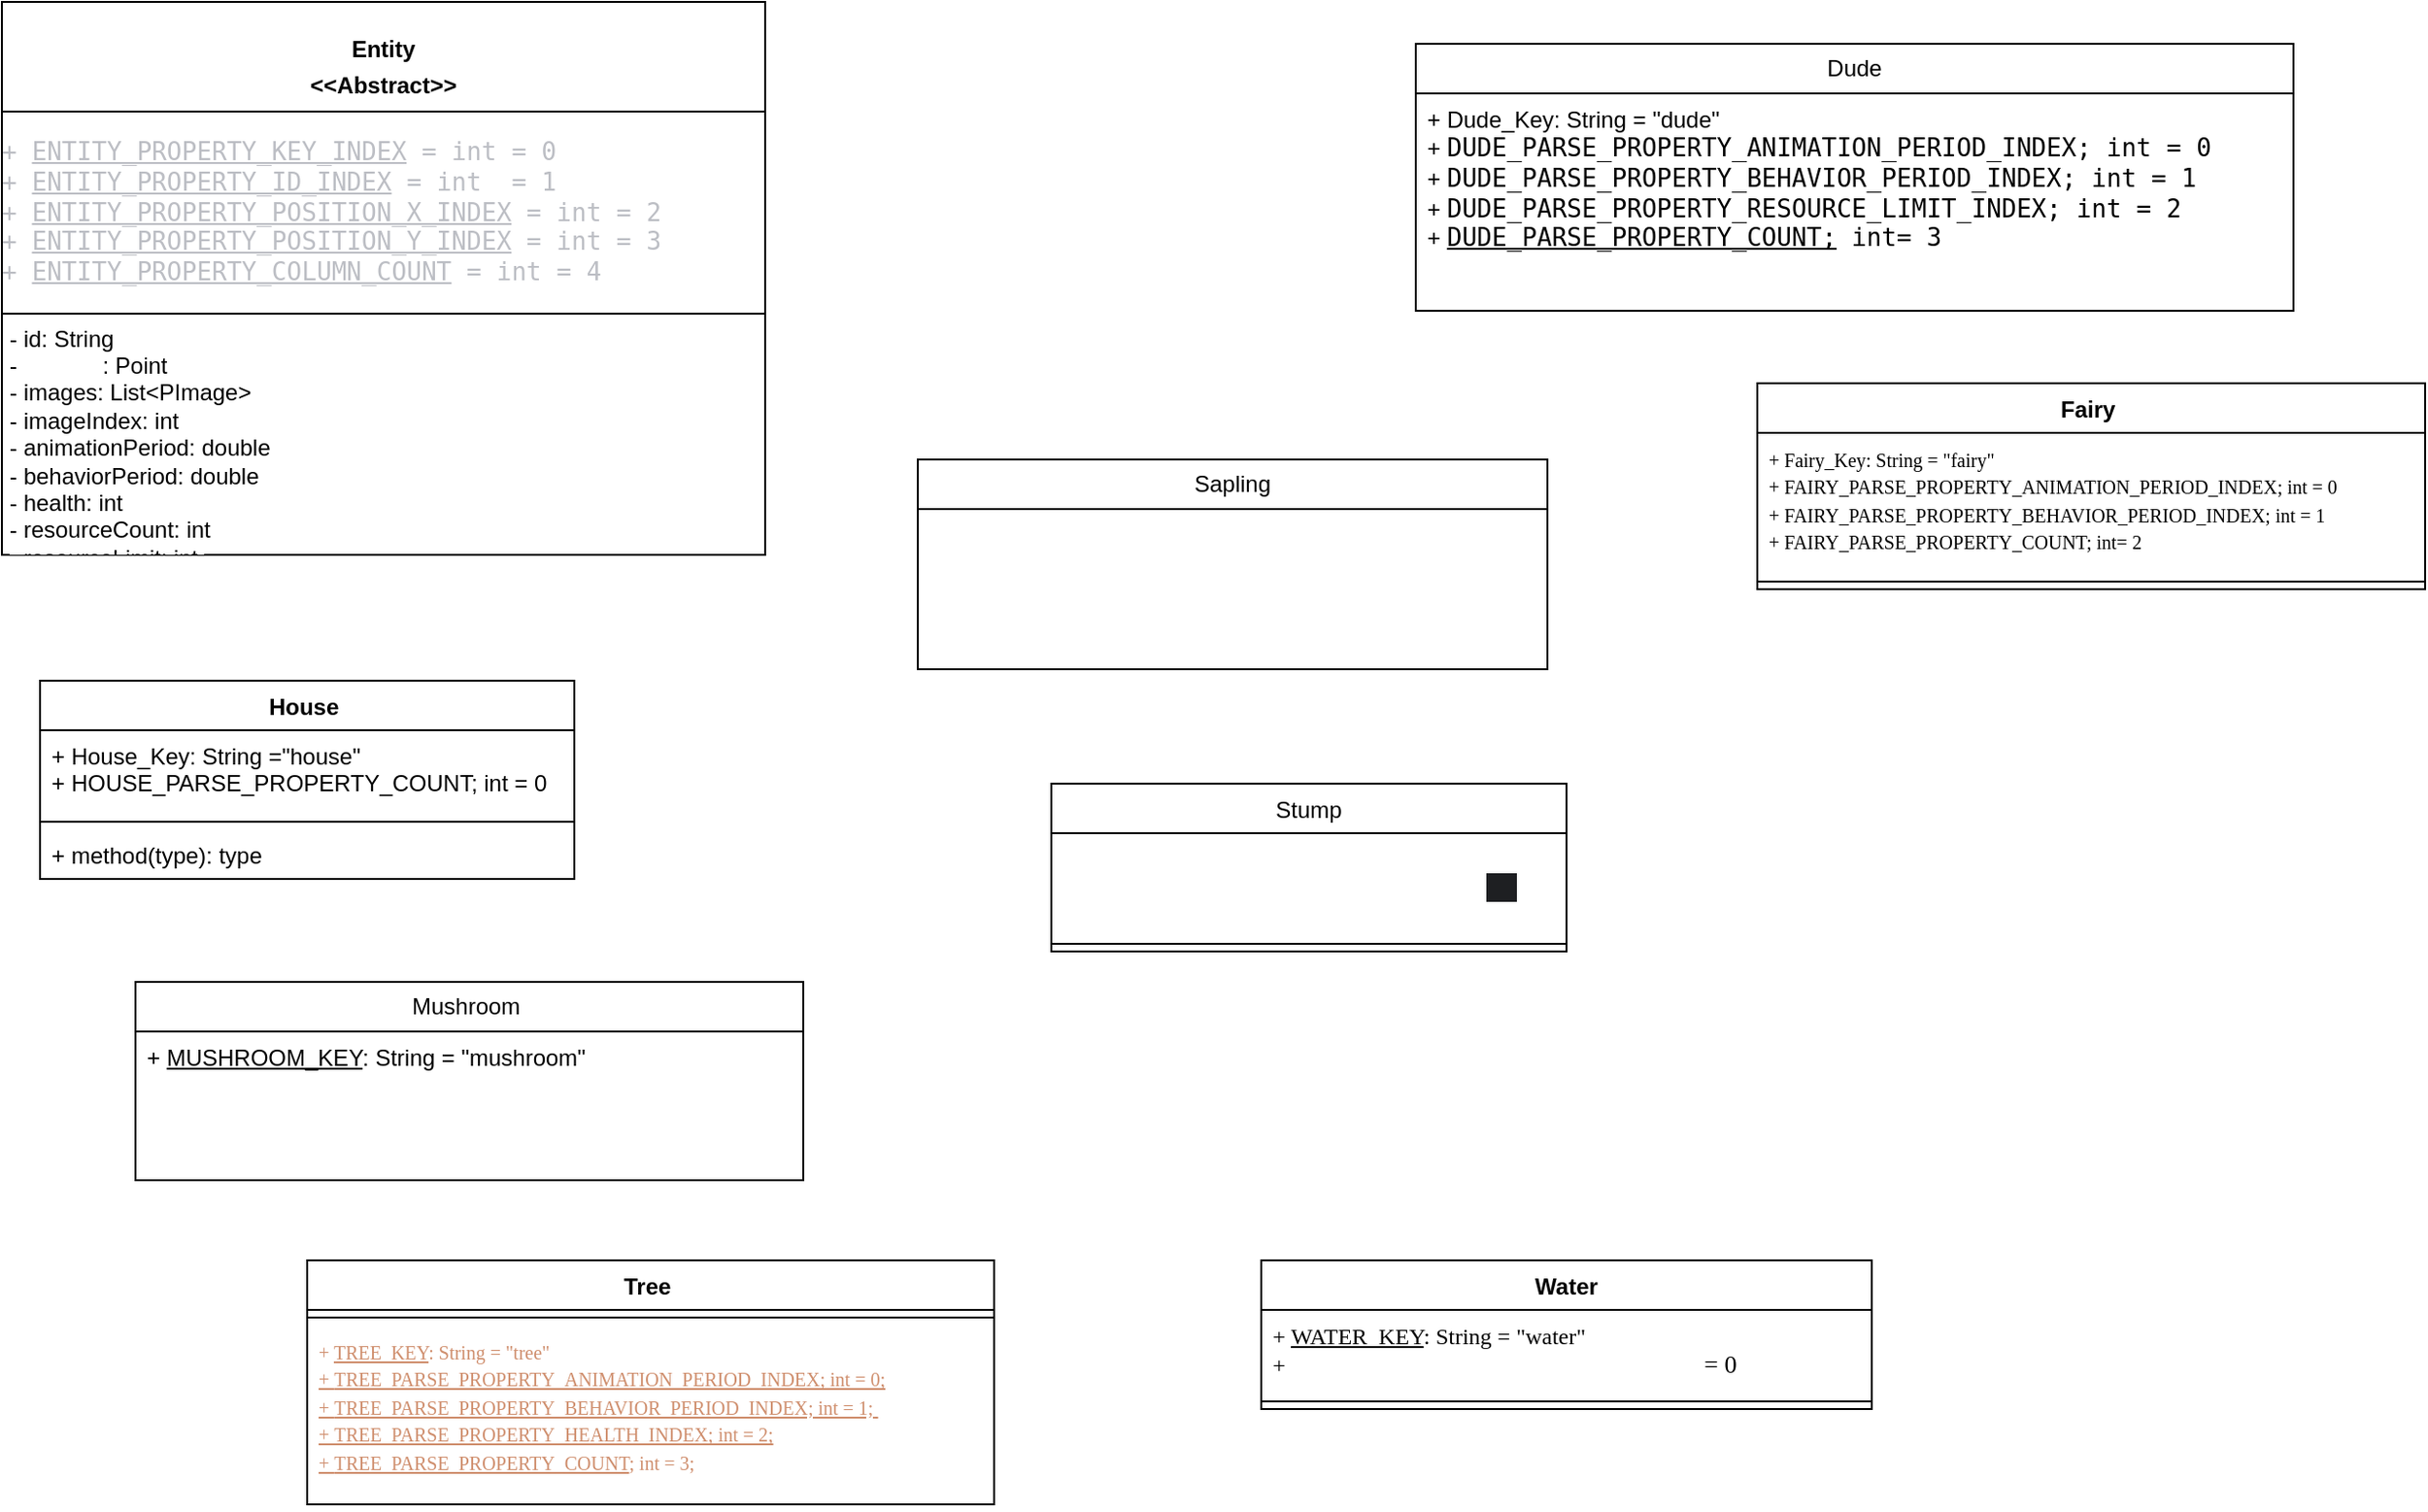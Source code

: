 <mxfile version="28.2.7">
  <diagram name="Page-1" id="qTB5eSI1FVin8D2gGtvA">
    <mxGraphModel dx="2095" dy="750" grid="1" gridSize="10" guides="1" tooltips="1" connect="1" arrows="1" fold="1" page="1" pageScale="1" pageWidth="850" pageHeight="1100" math="0" shadow="0">
      <root>
        <mxCell id="0" />
        <mxCell id="1" parent="0" />
        <mxCell id="ZIhCsaq1mVmUa6ejXg43-10" value="&lt;p style=&quot;margin:0px;margin-top:4px;text-align:center;&quot;&gt;&lt;span style=&quot;color: light-dark(rgb(0, 0, 0), rgb(255, 255, 255)); background-color: light-dark(#ffffff, var(--ge-dark-color, #121212));&quot;&gt;&lt;br&gt;&lt;b&gt;Entity&lt;/b&gt;&lt;/span&gt;&lt;/p&gt;&lt;p style=&quot;margin:0px;margin-top:4px;text-align:center;&quot;&gt;&lt;span style=&quot;color: light-dark(rgb(0, 0, 0), rgb(255, 255, 255)); background-color: light-dark(#ffffff, var(--ge-dark-color, #121212));&quot;&gt;&lt;b&gt;&amp;lt;&amp;lt;Abstract&amp;gt;&amp;gt;&lt;/b&gt;&lt;/span&gt;&lt;/p&gt;&lt;hr size=&quot;1&quot; style=&quot;border-style:solid;&quot;&gt;&lt;div&gt;&lt;pre style=&quot;font-family: &amp;quot;JetBrains Mono&amp;quot;, monospace; font-size: 9.8pt;&quot;&gt;&lt;span style=&quot;color: light-dark(rgb(188, 190, 196), rgb(255, 255, 255));&quot;&gt;+ &lt;u&gt;ENTITY_PROPERTY_KEY_INDEX&lt;/u&gt; = int = 0 &lt;br&gt;+ &lt;u&gt;ENTITY_PROPERTY_ID_INDEX&lt;/u&gt; = int  = 1&lt;br&gt;+ &lt;u&gt;ENTITY_PROPERTY_POSITION_X_INDEX&lt;/u&gt; = int = 2 &lt;br&gt;+ &lt;u&gt;ENTITY_PROPERTY_POSITION_Y_INDEX&lt;/u&gt; = int = 3 &lt;br&gt;+ &lt;u&gt;ENTITY_PROPERTY_COLUMN_COUNT&lt;/u&gt; = int = 4 &lt;/span&gt;&lt;/pre&gt;&lt;/div&gt;&lt;hr size=&quot;1&quot; style=&quot;border-style:solid;&quot;&gt;&lt;p style=&quot;margin:0px;margin-left:4px;&quot;&gt;&lt;span style=&quot;color: light-dark(rgb(0, 0, 0), rgb(255, 255, 255)); background-color: light-dark(#ffffff, var(--ge-dark-color, #121212));&quot;&gt;- id: String&amp;nbsp;&lt;/span&gt;&lt;/p&gt;&lt;p style=&quot;margin:0px;margin-left:4px;&quot;&gt;&lt;span&gt;- &lt;font&gt;&lt;span style=&quot;caret-color: rgb(255, 255, 255);&quot;&gt;&lt;span style=&quot;color: light-dark(transparent, rgb(255, 255, 255));&quot;&gt;position&lt;/span&gt;: Point&amp;nbsp;&lt;/span&gt;&lt;/font&gt;&lt;/span&gt;&lt;/p&gt;&lt;p style=&quot;margin:0px;margin-left:4px;&quot;&gt;&lt;span style=&quot;background-color: light-dark(#ffffff, var(--ge-dark-color, #121212));&quot;&gt;- images: List&amp;lt;PImage&amp;gt;&amp;nbsp;&lt;/span&gt;&lt;/p&gt;&lt;p style=&quot;margin:0px;margin-left:4px;&quot;&gt;&lt;span style=&quot;background-color: light-dark(#ffffff, var(--ge-dark-color, #121212));&quot;&gt;- imageIndex: int &amp;nbsp;&lt;/span&gt;&lt;/p&gt;&lt;p style=&quot;margin:0px;margin-left:4px;&quot;&gt;&lt;span style=&quot;background-color: light-dark(#ffffff, var(--ge-dark-color, #121212));&quot;&gt;- animationPeriod: double&lt;/span&gt;&lt;/p&gt;&lt;p style=&quot;margin:0px;margin-left:4px;&quot;&gt;&lt;span style=&quot;background-color: light-dark(#ffffff, var(--ge-dark-color, #121212));&quot;&gt;- behaviorPeriod: double&lt;/span&gt;&lt;/p&gt;&lt;p style=&quot;margin:0px;margin-left:4px;&quot;&gt;&lt;span style=&quot;background-color: light-dark(#ffffff, var(--ge-dark-color, #121212));&quot;&gt;- health: int&amp;nbsp;&lt;/span&gt;&lt;/p&gt;&lt;p style=&quot;margin:0px;margin-left:4px;&quot;&gt;&lt;span style=&quot;background-color: light-dark(#ffffff, var(--ge-dark-color, #121212));&quot;&gt;- resourceCount: int&amp;nbsp;&lt;/span&gt;&lt;/p&gt;&lt;p style=&quot;margin:0px;margin-left:4px;&quot;&gt;&lt;span style=&quot;background-color: light-dark(#ffffff, var(--ge-dark-color, #121212));&quot;&gt;- resourceLimit: int&amp;nbsp;&lt;/span&gt;&lt;/p&gt;" style="verticalAlign=top;align=left;overflow=fill;html=1;whiteSpace=wrap;fontStyle=0" parent="1" vertex="1">
          <mxGeometry x="-460" y="20" width="400" height="290" as="geometry" />
        </mxCell>
        <mxCell id="jma4vkrEHNdxFdAm8L6l-5" value="Dude" style="swimlane;fontStyle=0;childLayout=stackLayout;horizontal=1;startSize=26;fillColor=none;horizontalStack=0;resizeParent=1;resizeParentMax=0;resizeLast=0;collapsible=1;marginBottom=0;whiteSpace=wrap;html=1;" vertex="1" parent="1">
          <mxGeometry x="281" y="42" width="460" height="140" as="geometry" />
        </mxCell>
        <mxCell id="jma4vkrEHNdxFdAm8L6l-6" value="&lt;span style=&quot;background-color: light-dark(#ffffff, var(--ge-dark-color, #121212));&quot;&gt;+ Dude_Key: String = &quot;dude&quot;&lt;/span&gt;&lt;div&gt;&lt;span style=&quot;background-color: light-dark(#ffffff, var(--ge-dark-color, #121212));&quot;&gt;+&amp;nbsp;&lt;span style=&quot;font-family: &amp;quot;JetBrains Mono&amp;quot;, monospace; font-size: 9.8pt;&quot;&gt;DUDE_PARSE_PROPERTY_ANIMATION_PERIOD_INDEX; int&amp;nbsp;&lt;/span&gt;&lt;span style=&quot;font-family: &amp;quot;JetBrains Mono&amp;quot;, monospace; font-size: 9.8pt;&quot;&gt;=&amp;nbsp;&lt;/span&gt;&lt;span style=&quot;font-family: &amp;quot;JetBrains Mono&amp;quot;, monospace; font-size: 9.8pt;&quot;&gt;0&lt;/span&gt;&lt;/span&gt;&lt;div&gt;&lt;span style=&quot;background-color: light-dark(#ffffff, var(--ge-dark-color, #121212));&quot;&gt;&lt;span style=&quot;caret-color: rgba(0, 0, 0, 0);&quot;&gt;+&amp;nbsp;&lt;/span&gt;&lt;span style=&quot;font-family: &amp;quot;JetBrains Mono&amp;quot;, monospace; font-size: 9.8pt;&quot;&gt;DUDE_PARSE_PROPERTY_BEHAVIOR_PERIOD_INDEX; int&amp;nbsp;&lt;/span&gt;&lt;span style=&quot;font-family: &amp;quot;JetBrains Mono&amp;quot;, monospace; font-size: 9.8pt;&quot;&gt;=&amp;nbsp;&lt;/span&gt;&lt;span style=&quot;font-family: &amp;quot;JetBrains Mono&amp;quot;, monospace; font-size: 9.8pt;&quot;&gt;1&lt;/span&gt;&lt;/span&gt;&lt;/div&gt;&lt;div&gt;&lt;span style=&quot;background-color: light-dark(#ffffff, var(--ge-dark-color, #121212));&quot;&gt;&lt;span style=&quot;caret-color: rgba(0, 0, 0, 0);&quot;&gt;+&amp;nbsp;&lt;/span&gt;&lt;span style=&quot;font-family: &amp;quot;JetBrains Mono&amp;quot;, monospace; font-size: 9.8pt;&quot;&gt;DUDE_PARSE_PROPERTY_RESOURCE_LIMIT_INDEX; int&amp;nbsp;&lt;/span&gt;&lt;span style=&quot;font-family: &amp;quot;JetBrains Mono&amp;quot;, monospace; font-size: 9.8pt;&quot;&gt;=&amp;nbsp;&lt;/span&gt;&lt;span style=&quot;font-family: &amp;quot;JetBrains Mono&amp;quot;, monospace; font-size: 9.8pt;&quot;&gt;2&lt;/span&gt;&lt;/span&gt;&lt;/div&gt;&lt;div&gt;&lt;span style=&quot;background-color: light-dark(#ffffff, var(--ge-dark-color, #121212));&quot;&gt;&lt;span style=&quot;caret-color: rgba(0, 0, 0, 0);&quot;&gt;+&amp;nbsp;&lt;/span&gt;&lt;span style=&quot;font-family: &amp;quot;JetBrains Mono&amp;quot;, monospace; font-size: 9.8pt;&quot;&gt;&lt;u&gt;DUDE_PARSE_PROPERTY_COUNT;&lt;/u&gt;&amp;nbsp;int&lt;/span&gt;&lt;span style=&quot;font-family: &amp;quot;JetBrains Mono&amp;quot;, monospace; font-size: 9.8pt;&quot;&gt;=&amp;nbsp;&lt;/span&gt;&lt;span style=&quot;font-family: &amp;quot;JetBrains Mono&amp;quot;, monospace; font-size: 9.8pt;&quot;&gt;3&lt;/span&gt;&lt;/span&gt;&lt;/div&gt;&lt;div&gt;&lt;br&gt;&lt;/div&gt;&lt;div&gt;&lt;br&gt;&lt;/div&gt;&lt;/div&gt;" style="text;strokeColor=none;fillColor=none;align=left;verticalAlign=top;spacingLeft=4;spacingRight=4;overflow=hidden;rotatable=0;points=[[0,0.5],[1,0.5]];portConstraint=eastwest;whiteSpace=wrap;html=1;fontStyle=0" vertex="1" parent="jma4vkrEHNdxFdAm8L6l-5">
          <mxGeometry y="26" width="460" height="114" as="geometry" />
        </mxCell>
        <mxCell id="jma4vkrEHNdxFdAm8L6l-9" value="Fairy&amp;nbsp;" style="swimlane;fontStyle=1;align=center;verticalAlign=top;childLayout=stackLayout;horizontal=1;startSize=26;horizontalStack=0;resizeParent=1;resizeParentMax=0;resizeLast=0;collapsible=1;marginBottom=0;whiteSpace=wrap;html=1;" vertex="1" parent="1">
          <mxGeometry x="460" y="220" width="350" height="108" as="geometry" />
        </mxCell>
        <mxCell id="jma4vkrEHNdxFdAm8L6l-10" value="&lt;span style=&quot;background-color: light-dark(#ffffff, var(--ge-dark-color, #121212));&quot;&gt;&lt;font style=&quot;font-size: 10px;&quot; face=&quot;Verdana&quot;&gt;+ Fairy_Key: String = &quot;fairy&quot;&amp;nbsp;&lt;/font&gt;&lt;/span&gt;&lt;div&gt;&lt;span style=&quot;background-color: light-dark(#ffffff, var(--ge-dark-color, #121212)); color: light-dark(rgb(0, 0, 0), rgb(255, 255, 255));&quot;&gt;&lt;font style=&quot;font-size: 10px;&quot; face=&quot;Verdana&quot;&gt;+&amp;nbsp;FAIRY_PARSE_PROPERTY_ANIMATION_PERIOD_INDEX; int&amp;nbsp;= 0&lt;/font&gt;&lt;/span&gt;&lt;/div&gt;&lt;div&gt;&lt;span style=&quot;background-color: light-dark(#ffffff, var(--ge-dark-color, #121212)); color: light-dark(rgb(0, 0, 0), rgb(255, 255, 255));&quot;&gt;&lt;font style=&quot;font-size: 10px;&quot; face=&quot;Verdana&quot;&gt;+&amp;nbsp;&lt;span&gt;FAIRY_PARSE_PROPERTY_BEHAVIOR_PERIOD_INDEX; int&amp;nbsp;&lt;/span&gt;&lt;span&gt;= &lt;/span&gt;&lt;span&gt;1&lt;/span&gt;&lt;/font&gt;&lt;/span&gt;&lt;/div&gt;&lt;div&gt;&lt;span style=&quot;background-color: light-dark(#ffffff, var(--ge-dark-color, #121212)); color: light-dark(rgb(0, 0, 0), rgb(255, 255, 255));&quot;&gt;&lt;font style=&quot;font-size: 10px;&quot; face=&quot;Verdana&quot;&gt;+&amp;nbsp;FAIRY_PARSE_PROPERTY_COUNT; int= 2&lt;/font&gt;&lt;/span&gt;&lt;/div&gt;" style="text;strokeColor=none;fillColor=none;align=left;verticalAlign=top;spacingLeft=4;spacingRight=4;overflow=hidden;rotatable=0;points=[[0,0.5],[1,0.5]];portConstraint=eastwest;whiteSpace=wrap;html=1;fontStyle=0" vertex="1" parent="jma4vkrEHNdxFdAm8L6l-9">
          <mxGeometry y="26" width="350" height="74" as="geometry" />
        </mxCell>
        <mxCell id="jma4vkrEHNdxFdAm8L6l-11" value="" style="line;strokeWidth=1;fillColor=none;align=left;verticalAlign=middle;spacingTop=-1;spacingLeft=3;spacingRight=3;rotatable=0;labelPosition=right;points=[];portConstraint=eastwest;strokeColor=inherit;fontStyle=0" vertex="1" parent="jma4vkrEHNdxFdAm8L6l-9">
          <mxGeometry y="100" width="350" height="8" as="geometry" />
        </mxCell>
        <mxCell id="jma4vkrEHNdxFdAm8L6l-13" value="House&amp;nbsp;" style="swimlane;fontStyle=1;align=center;verticalAlign=top;childLayout=stackLayout;horizontal=1;startSize=26;horizontalStack=0;resizeParent=1;resizeParentMax=0;resizeLast=0;collapsible=1;marginBottom=0;whiteSpace=wrap;html=1;" vertex="1" parent="1">
          <mxGeometry x="-440" y="376" width="280" height="104" as="geometry" />
        </mxCell>
        <mxCell id="jma4vkrEHNdxFdAm8L6l-14" value="+ House_Key: String =&quot;house&quot;&lt;div&gt;+ HOUSE_PARSE_PROPERTY_COUNT; int = 0&amp;nbsp;&lt;/div&gt;" style="text;strokeColor=none;fillColor=none;align=left;verticalAlign=top;spacingLeft=4;spacingRight=4;overflow=hidden;rotatable=0;points=[[0,0.5],[1,0.5]];portConstraint=eastwest;whiteSpace=wrap;html=1;fontStyle=0" vertex="1" parent="jma4vkrEHNdxFdAm8L6l-13">
          <mxGeometry y="26" width="280" height="44" as="geometry" />
        </mxCell>
        <mxCell id="jma4vkrEHNdxFdAm8L6l-15" value="" style="line;strokeWidth=1;fillColor=none;align=left;verticalAlign=middle;spacingTop=-1;spacingLeft=3;spacingRight=3;rotatable=0;labelPosition=right;points=[];portConstraint=eastwest;strokeColor=inherit;fontStyle=0" vertex="1" parent="jma4vkrEHNdxFdAm8L6l-13">
          <mxGeometry y="70" width="280" height="8" as="geometry" />
        </mxCell>
        <mxCell id="jma4vkrEHNdxFdAm8L6l-16" value="+ method(type): type" style="text;strokeColor=none;fillColor=none;align=left;verticalAlign=top;spacingLeft=4;spacingRight=4;overflow=hidden;rotatable=0;points=[[0,0.5],[1,0.5]];portConstraint=eastwest;whiteSpace=wrap;html=1;fontStyle=0" vertex="1" parent="jma4vkrEHNdxFdAm8L6l-13">
          <mxGeometry y="78" width="280" height="26" as="geometry" />
        </mxCell>
        <mxCell id="jma4vkrEHNdxFdAm8L6l-17" value="Mushroom&amp;nbsp;" style="swimlane;fontStyle=0;childLayout=stackLayout;horizontal=1;startSize=26;fillColor=none;horizontalStack=0;resizeParent=1;resizeParentMax=0;resizeLast=0;collapsible=1;marginBottom=0;whiteSpace=wrap;html=1;" vertex="1" parent="1">
          <mxGeometry x="-390" y="534" width="350" height="104" as="geometry" />
        </mxCell>
        <mxCell id="jma4vkrEHNdxFdAm8L6l-18" value="+ &lt;u&gt;MUSHROOM_KEY&lt;/u&gt;: String = &quot;mushroom&quot;" style="text;strokeColor=none;fillColor=none;align=left;verticalAlign=top;spacingLeft=4;spacingRight=4;overflow=hidden;rotatable=0;points=[[0,0.5],[1,0.5]];portConstraint=eastwest;whiteSpace=wrap;html=1;fontStyle=0" vertex="1" parent="jma4vkrEHNdxFdAm8L6l-17">
          <mxGeometry y="26" width="350" height="26" as="geometry" />
        </mxCell>
        <mxCell id="jma4vkrEHNdxFdAm8L6l-19" value="&lt;span style=&quot;color: light-dark(transparent, rgb(255, 255, 255));&quot;&gt;+&amp;nbsp;&lt;span style=&quot;font-family: &amp;quot;JetBrains Mono&amp;quot;, monospace; font-size: 9.8pt;&quot;&gt;MUSHROOM_PARSE_BEHAVIOR_PERIOD_INDEX &lt;/span&gt;&lt;span style=&quot;font-family: &amp;quot;JetBrains Mono&amp;quot;, monospace; font-size: 9.8pt;&quot;&gt;= &lt;/span&gt;&lt;span style=&quot;font-family: &amp;quot;JetBrains Mono&amp;quot;, monospace; font-size: 9.8pt;&quot;&gt;0&lt;/span&gt;&lt;/span&gt;" style="text;strokeColor=none;fillColor=none;align=left;verticalAlign=top;spacingLeft=4;spacingRight=4;overflow=hidden;rotatable=0;points=[[0,0.5],[1,0.5]];portConstraint=eastwest;whiteSpace=wrap;html=1;fontStyle=0;fontColor=light-dark(default, #ffffff);labelBackgroundColor=none;" vertex="1" parent="jma4vkrEHNdxFdAm8L6l-17">
          <mxGeometry y="52" width="350" height="26" as="geometry" />
        </mxCell>
        <mxCell id="jma4vkrEHNdxFdAm8L6l-20" value="&lt;span style=&quot;color: light-dark(transparent, rgb(255, 255, 255));&quot;&gt;+&amp;nbsp;&lt;span style=&quot;font-family: &amp;quot;JetBrains Mono&amp;quot;, monospace; font-size: 9.8pt;&quot;&gt;MUSHROOM_PARSE_PROPERTY_COUNT &lt;/span&gt;&lt;span style=&quot;font-family: &amp;quot;JetBrains Mono&amp;quot;, monospace; font-size: 9.8pt;&quot;&gt;= &lt;/span&gt;&lt;span style=&quot;font-family: &amp;quot;JetBrains Mono&amp;quot;, monospace; font-size: 9.8pt;&quot;&gt;1&lt;/span&gt;&lt;/span&gt;" style="text;strokeColor=none;fillColor=none;align=left;verticalAlign=top;spacingLeft=4;spacingRight=4;overflow=hidden;rotatable=0;points=[[0,0.5],[1,0.5]];portConstraint=eastwest;whiteSpace=wrap;html=1;fontStyle=0" vertex="1" parent="jma4vkrEHNdxFdAm8L6l-17">
          <mxGeometry y="78" width="350" height="26" as="geometry" />
        </mxCell>
        <mxCell id="jma4vkrEHNdxFdAm8L6l-21" value="Sapling" style="swimlane;fontStyle=0;childLayout=stackLayout;horizontal=1;startSize=26;fillColor=none;horizontalStack=0;resizeParent=1;resizeParentMax=0;resizeLast=0;collapsible=1;marginBottom=0;whiteSpace=wrap;html=1;" vertex="1" parent="1">
          <mxGeometry x="20" y="260" width="330" height="110" as="geometry" />
        </mxCell>
        <mxCell id="jma4vkrEHNdxFdAm8L6l-23" value="&lt;span style=&quot;color: light-dark(transparent, rgb(255, 255, 255)); background-color: light-dark(#ffffff, var(--ge-dark-color, #121212));&quot;&gt;+ &lt;u&gt;SAPLING_KEY&lt;/u&gt;: String = &quot;sapling&quot;&lt;/span&gt;&lt;div&gt;&lt;span style=&quot;color: light-dark(transparent, rgb(255, 255, 255)); background-color: light-dark(#ffffff, var(--ge-dark-color, #121212));&quot;&gt;+&amp;nbsp;&lt;span style=&quot;font-family: &amp;quot;JetBrains Mono&amp;quot;, monospace; font-size: 9.8pt;&quot;&gt;SAPLING_PARSE_PROPERTY_COUNT &lt;/span&gt;&lt;span style=&quot;font-family: &amp;quot;JetBrains Mono&amp;quot;, monospace; font-size: 9.8pt;&quot;&gt;= &lt;/span&gt;&lt;span style=&quot;font-family: &amp;quot;JetBrains Mono&amp;quot;, monospace; font-size: 9.8pt;&quot;&gt;0&lt;/span&gt;&lt;/span&gt;&lt;/div&gt;&lt;div&gt;&lt;span style=&quot;color: light-dark(transparent, rgb(255, 255, 255)); background-color: light-dark(#ffffff, var(--ge-dark-color, #121212));&quot;&gt;&lt;span style=&quot;font-family: &amp;quot;JetBrains Mono&amp;quot;, monospace; font-size: 9.8pt;&quot;&gt;+&lt;/span&gt;&lt;span style=&quot;font-family: &amp;quot;JetBrains Mono&amp;quot;, monospace; font-size: 9.8pt; font-style: italic;&quot;&gt;SAPLING_HEALTH_LIMIT &lt;/span&gt;&lt;span style=&quot;font-family: &amp;quot;JetBrains Mono&amp;quot;, monospace; font-size: 9.8pt;&quot;&gt;= &lt;/span&gt;&lt;span style=&quot;font-family: &amp;quot;JetBrains Mono&amp;quot;, monospace; font-size: 9.8pt;&quot;&gt;5&lt;/span&gt;&lt;/span&gt;&lt;/div&gt;&lt;div&gt;&lt;span style=&quot;color: light-dark(transparent, rgb(255, 255, 255)); background-color: light-dark(#ffffff, var(--ge-dark-color, #121212));&quot;&gt;&lt;span style=&quot;font-family: &amp;quot;JetBrains Mono&amp;quot;, monospace; font-size: 9.8pt;&quot;&gt;+&lt;/span&gt;&lt;span style=&quot;font-family: &amp;quot;JetBrains Mono&amp;quot;, monospace; font-size: 9.8pt; font-style: italic;&quot;&gt;SAPLING_ANIMATION_PERIOD &lt;/span&gt;&lt;span style=&quot;font-family: &amp;quot;JetBrains Mono&amp;quot;, monospace; font-size: 9.8pt;&quot;&gt;= &lt;/span&gt;&lt;span style=&quot;font-family: &amp;quot;JetBrains Mono&amp;quot;, monospace; font-size: 9.8pt;&quot;&gt;0.013&lt;/span&gt;&lt;/span&gt;&lt;/div&gt;&lt;div&gt;&lt;span style=&quot;color: light-dark(transparent, rgb(255, 255, 255)); background-color: light-dark(#ffffff, var(--ge-dark-color, #121212));&quot;&gt;&lt;span style=&quot;font-family: &amp;quot;JetBrains Mono&amp;quot;, monospace; font-size: 9.8pt;&quot;&gt;+&lt;/span&gt;&lt;span style=&quot;font-family: &amp;quot;JetBrains Mono&amp;quot;, monospace; font-size: 9.8pt; font-style: italic;&quot;&gt;SAPLING_BEHAVIOR_PERIOD &lt;/span&gt;&lt;span style=&quot;font-family: &amp;quot;JetBrains Mono&amp;quot;, monospace; font-size: 9.8pt;&quot;&gt;= &lt;/span&gt;&lt;span style=&quot;font-family: &amp;quot;JetBrains Mono&amp;quot;, monospace; font-size: 9.8pt;&quot;&gt;2.0&lt;/span&gt;&lt;/span&gt;&lt;/div&gt;" style="text;strokeColor=none;fillColor=none;align=left;verticalAlign=top;spacingLeft=4;spacingRight=4;overflow=hidden;rotatable=0;points=[[0,0.5],[1,0.5]];portConstraint=eastwest;whiteSpace=wrap;html=1;fontStyle=0" vertex="1" parent="jma4vkrEHNdxFdAm8L6l-21">
          <mxGeometry y="26" width="330" height="84" as="geometry" />
        </mxCell>
        <mxCell id="jma4vkrEHNdxFdAm8L6l-25" value="&lt;span style=&quot;font-weight: normal;&quot;&gt;Stump&lt;/span&gt;" style="swimlane;fontStyle=1;align=center;verticalAlign=top;childLayout=stackLayout;horizontal=1;startSize=26;horizontalStack=0;resizeParent=1;resizeParentMax=0;resizeLast=0;collapsible=1;marginBottom=0;whiteSpace=wrap;html=1;" vertex="1" parent="1">
          <mxGeometry x="90" y="430" width="270" height="88" as="geometry" />
        </mxCell>
        <mxCell id="jma4vkrEHNdxFdAm8L6l-26" value="&lt;span style=&quot;color: light-dark(transparent, rgb(255, 255, 255));&quot;&gt;+ &lt;u&gt;STUMP_KEY&lt;/u&gt;: String = &quot;stump&quot;&lt;/span&gt;&lt;div&gt;&lt;span style=&quot;color: light-dark(transparent, rgb(255, 255, 255));&quot;&gt;+&amp;nbsp;&lt;span style=&quot;font-family: &amp;quot;JetBrains Mono&amp;quot;, monospace; font-size: 9.8pt;&quot;&gt;STUMP_PARSE_PROPERTY_COUNT &lt;/span&gt;&lt;span style=&quot;font-family: &amp;quot;JetBrains Mono&amp;quot;, monospace; font-size: 9.8pt; background-color: rgb(30, 31, 34);&quot;&gt;= &lt;/span&gt;&lt;span style=&quot;font-family: &amp;quot;JetBrains Mono&amp;quot;, monospace; font-size: 9.8pt;&quot;&gt;0&lt;/span&gt;&lt;/span&gt;&lt;/div&gt;&lt;div&gt;&lt;span style=&quot;font-family: &amp;quot;JetBrains Mono&amp;quot;, monospace; font-size: 9.8pt; color: rgba(0, 0, 0, 0);&quot;&gt;&lt;br&gt;&lt;/span&gt;&lt;/div&gt;&lt;div&gt;&lt;br&gt;&lt;/div&gt;" style="text;strokeColor=none;fillColor=none;align=left;verticalAlign=top;spacingLeft=4;spacingRight=4;overflow=hidden;rotatable=0;points=[[0,0.5],[1,0.5]];portConstraint=eastwest;whiteSpace=wrap;html=1;fontStyle=0" vertex="1" parent="jma4vkrEHNdxFdAm8L6l-25">
          <mxGeometry y="26" width="270" height="54" as="geometry" />
        </mxCell>
        <mxCell id="jma4vkrEHNdxFdAm8L6l-27" value="" style="line;strokeWidth=1;fillColor=none;align=left;verticalAlign=middle;spacingTop=-1;spacingLeft=3;spacingRight=3;rotatable=0;labelPosition=right;points=[];portConstraint=eastwest;strokeColor=inherit;fontStyle=0" vertex="1" parent="jma4vkrEHNdxFdAm8L6l-25">
          <mxGeometry y="80" width="270" height="8" as="geometry" />
        </mxCell>
        <mxCell id="jma4vkrEHNdxFdAm8L6l-29" value="Tree&amp;nbsp;" style="swimlane;fontStyle=1;align=center;verticalAlign=top;childLayout=stackLayout;horizontal=1;startSize=26;horizontalStack=0;resizeParent=1;resizeParentMax=0;resizeLast=0;collapsible=1;marginBottom=0;whiteSpace=wrap;html=1;" vertex="1" parent="1">
          <mxGeometry x="-300" y="680" width="360" height="128" as="geometry" />
        </mxCell>
        <mxCell id="jma4vkrEHNdxFdAm8L6l-31" value="" style="line;strokeWidth=1;fillColor=none;align=left;verticalAlign=middle;spacingTop=-1;spacingLeft=3;spacingRight=3;rotatable=0;labelPosition=right;points=[];portConstraint=eastwest;strokeColor=inherit;fontStyle=0" vertex="1" parent="jma4vkrEHNdxFdAm8L6l-29">
          <mxGeometry y="26" width="360" height="8" as="geometry" />
        </mxCell>
        <mxCell id="jma4vkrEHNdxFdAm8L6l-30" value="&lt;span style=&quot;color: light-dark(rgb(207, 142, 109), rgb(255, 255, 255)); background-color: light-dark(#ffffff, var(--ge-dark-color, #121212));&quot;&gt;&lt;font style=&quot;font-size: 10px;&quot; face=&quot;Verdana&quot;&gt;+ &lt;u&gt;TREE_KEY&lt;/u&gt;: String = &quot;tree&quot;&lt;/font&gt;&lt;/span&gt;&lt;div&gt;&lt;span style=&quot;color: light-dark(rgb(207, 142, 109), rgb(255, 255, 255)); background-color: light-dark(#ffffff, var(--ge-dark-color, #121212));&quot;&gt;&lt;u&gt;&lt;font style=&quot;font-size: 10px;&quot; face=&quot;Verdana&quot;&gt;&lt;span style=&quot;caret-color: rgb(207, 142, 109);&quot;&gt;&lt;font&gt;+&amp;nbsp;&lt;/font&gt;&lt;/span&gt;TREE_PARSE_PROPERTY_ANIMATION_PERIOD_INDEX; int&amp;nbsp;= 0;&lt;/font&gt;&lt;/u&gt;&lt;/span&gt;&lt;/div&gt;&lt;div&gt;&lt;span style=&quot;color: light-dark(rgb(207, 142, 109), rgb(255, 255, 255)); background-color: light-dark(#ffffff, var(--ge-dark-color, #121212));&quot;&gt;&lt;u&gt;&lt;font style=&quot;font-size: 10px;&quot; face=&quot;Verdana&quot;&gt;&lt;span style=&quot;caret-color: rgb(188, 190, 196);&quot;&gt;&lt;font&gt;+&amp;nbsp;&lt;/font&gt;&lt;/span&gt;TREE_PARSE_PROPERTY_BEHAVIOR_PERIOD_INDEX; int&amp;nbsp;= 1;&amp;nbsp;&lt;/font&gt;&lt;/u&gt;&lt;/span&gt;&lt;/div&gt;&lt;div&gt;&lt;span style=&quot;color: light-dark(rgb(207, 142, 109), rgb(255, 255, 255)); background-color: light-dark(#ffffff, var(--ge-dark-color, #121212));&quot;&gt;&lt;u&gt;&lt;font style=&quot;font-size: 10px;&quot; face=&quot;Verdana&quot;&gt;+&amp;nbsp;TREE_PARSE_PROPERTY_HEALTH_INDEX; int&amp;nbsp;= 2;&lt;/font&gt;&lt;/u&gt;&lt;/span&gt;&lt;/div&gt;&lt;div&gt;&lt;span style=&quot;color: light-dark(rgb(207, 142, 109), rgb(255, 255, 255)); background-color: light-dark(#ffffff, var(--ge-dark-color, #121212));&quot;&gt;&lt;font style=&quot;font-size: 10px;&quot; face=&quot;Verdana&quot;&gt;&lt;span style=&quot;caret-color: rgb(173, 173, 178);&quot;&gt;&lt;u&gt;+&amp;nbsp;&lt;/u&gt;&lt;/span&gt;&lt;u&gt;TREE_PARSE_PROPERTY_COUNT&lt;/u&gt;; int&amp;nbsp;= 3;&lt;/font&gt;&lt;/span&gt;&lt;/div&gt;" style="text;strokeColor=none;fillColor=none;align=left;verticalAlign=top;spacingLeft=4;spacingRight=4;overflow=hidden;rotatable=0;points=[[0,0.5],[1,0.5]];portConstraint=eastwest;whiteSpace=wrap;html=1;fontStyle=0" vertex="1" parent="jma4vkrEHNdxFdAm8L6l-29">
          <mxGeometry y="34" width="360" height="94" as="geometry" />
        </mxCell>
        <mxCell id="jma4vkrEHNdxFdAm8L6l-33" value="&lt;span style=&quot;color: light-dark(rgb(0, 0, 0), rgb(255, 255, 255));&quot;&gt;Water&lt;/span&gt;" style="swimlane;fontStyle=1;align=center;verticalAlign=top;childLayout=stackLayout;horizontal=1;startSize=26;horizontalStack=0;resizeParent=1;resizeParentMax=0;resizeLast=0;collapsible=1;marginBottom=0;whiteSpace=wrap;html=1;fontColor=light-dark(default, #ffffff);" vertex="1" parent="1">
          <mxGeometry x="200" y="680" width="320" height="78" as="geometry" />
        </mxCell>
        <mxCell id="jma4vkrEHNdxFdAm8L6l-34" value="&lt;font&gt;+ &lt;u&gt;WATER_KEY&lt;/u&gt;: String = &quot;water&quot;&lt;/font&gt;&lt;div&gt;&lt;span&gt;&lt;font&gt;+&amp;nbsp;&lt;span style=&quot;font-size: 9.8pt;&quot;&gt;&lt;span style=&quot;color: light-dark(transparent, rgb(255, 255, 255));&quot;&gt;WATER_PARSE_PROPERTY_COUNT&lt;/span&gt; &lt;/span&gt;&lt;span style=&quot;font-size: 9.8pt;&quot;&gt;= &lt;/span&gt;&lt;span style=&quot;font-size: 9.8pt;&quot;&gt;0&lt;/span&gt;&lt;/font&gt;&lt;/span&gt;&lt;/div&gt;" style="text;strokeColor=none;fillColor=none;align=left;verticalAlign=top;spacingLeft=4;spacingRight=4;overflow=hidden;rotatable=0;points=[[0,0.5],[1,0.5]];portConstraint=eastwest;whiteSpace=wrap;html=1;fontStyle=0;fontFamily=Verdana;" vertex="1" parent="jma4vkrEHNdxFdAm8L6l-33">
          <mxGeometry y="26" width="320" height="44" as="geometry" />
        </mxCell>
        <mxCell id="jma4vkrEHNdxFdAm8L6l-35" value="" style="line;strokeWidth=1;fillColor=none;align=left;verticalAlign=middle;spacingTop=-1;spacingLeft=3;spacingRight=3;rotatable=0;labelPosition=right;points=[];portConstraint=eastwest;strokeColor=inherit;fontStyle=0" vertex="1" parent="jma4vkrEHNdxFdAm8L6l-33">
          <mxGeometry y="70" width="320" height="8" as="geometry" />
        </mxCell>
      </root>
    </mxGraphModel>
  </diagram>
</mxfile>

